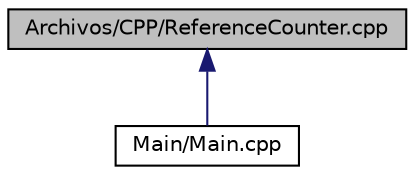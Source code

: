 digraph "Archivos/CPP/ReferenceCounter.cpp"
{
  edge [fontname="Helvetica",fontsize="10",labelfontname="Helvetica",labelfontsize="10"];
  node [fontname="Helvetica",fontsize="10",shape=record];
  Node3 [label="Archivos/CPP/ReferenceCounter.cpp",height=0.2,width=0.4,color="black", fillcolor="grey75", style="filled", fontcolor="black"];
  Node3 -> Node4 [dir="back",color="midnightblue",fontsize="10",style="solid",fontname="Helvetica"];
  Node4 [label="Main/Main.cpp",height=0.2,width=0.4,color="black", fillcolor="white", style="filled",URL="$_main_8cpp.html"];
}
